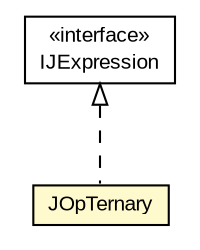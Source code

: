 #!/usr/local/bin/dot
#
# Class diagram 
# Generated by UMLGraph version 5.1 (http://www.umlgraph.org/)
#

digraph G {
	edge [fontname="arial",fontsize=10,labelfontname="arial",labelfontsize=10];
	node [fontname="arial",fontsize=10,shape=plaintext];
	nodesep=0.25;
	ranksep=0.5;
	// com.helger.jcodemodel.JOpTernary
	c3102 [label=<<table title="com.helger.jcodemodel.JOpTernary" border="0" cellborder="1" cellspacing="0" cellpadding="2" port="p" bgcolor="lemonChiffon" href="./JOpTernary.html">
		<tr><td><table border="0" cellspacing="0" cellpadding="1">
<tr><td align="center" balign="center"> JOpTernary </td></tr>
		</table></td></tr>
		</table>>, fontname="arial", fontcolor="black", fontsize=10.0];
	// com.helger.jcodemodel.IJExpression
	c3162 [label=<<table title="com.helger.jcodemodel.IJExpression" border="0" cellborder="1" cellspacing="0" cellpadding="2" port="p" href="./IJExpression.html">
		<tr><td><table border="0" cellspacing="0" cellpadding="1">
<tr><td align="center" balign="center"> &#171;interface&#187; </td></tr>
<tr><td align="center" balign="center"> IJExpression </td></tr>
		</table></td></tr>
		</table>>, fontname="arial", fontcolor="black", fontsize=10.0];
	//com.helger.jcodemodel.JOpTernary implements com.helger.jcodemodel.IJExpression
	c3162:p -> c3102:p [dir=back,arrowtail=empty,style=dashed];
}

